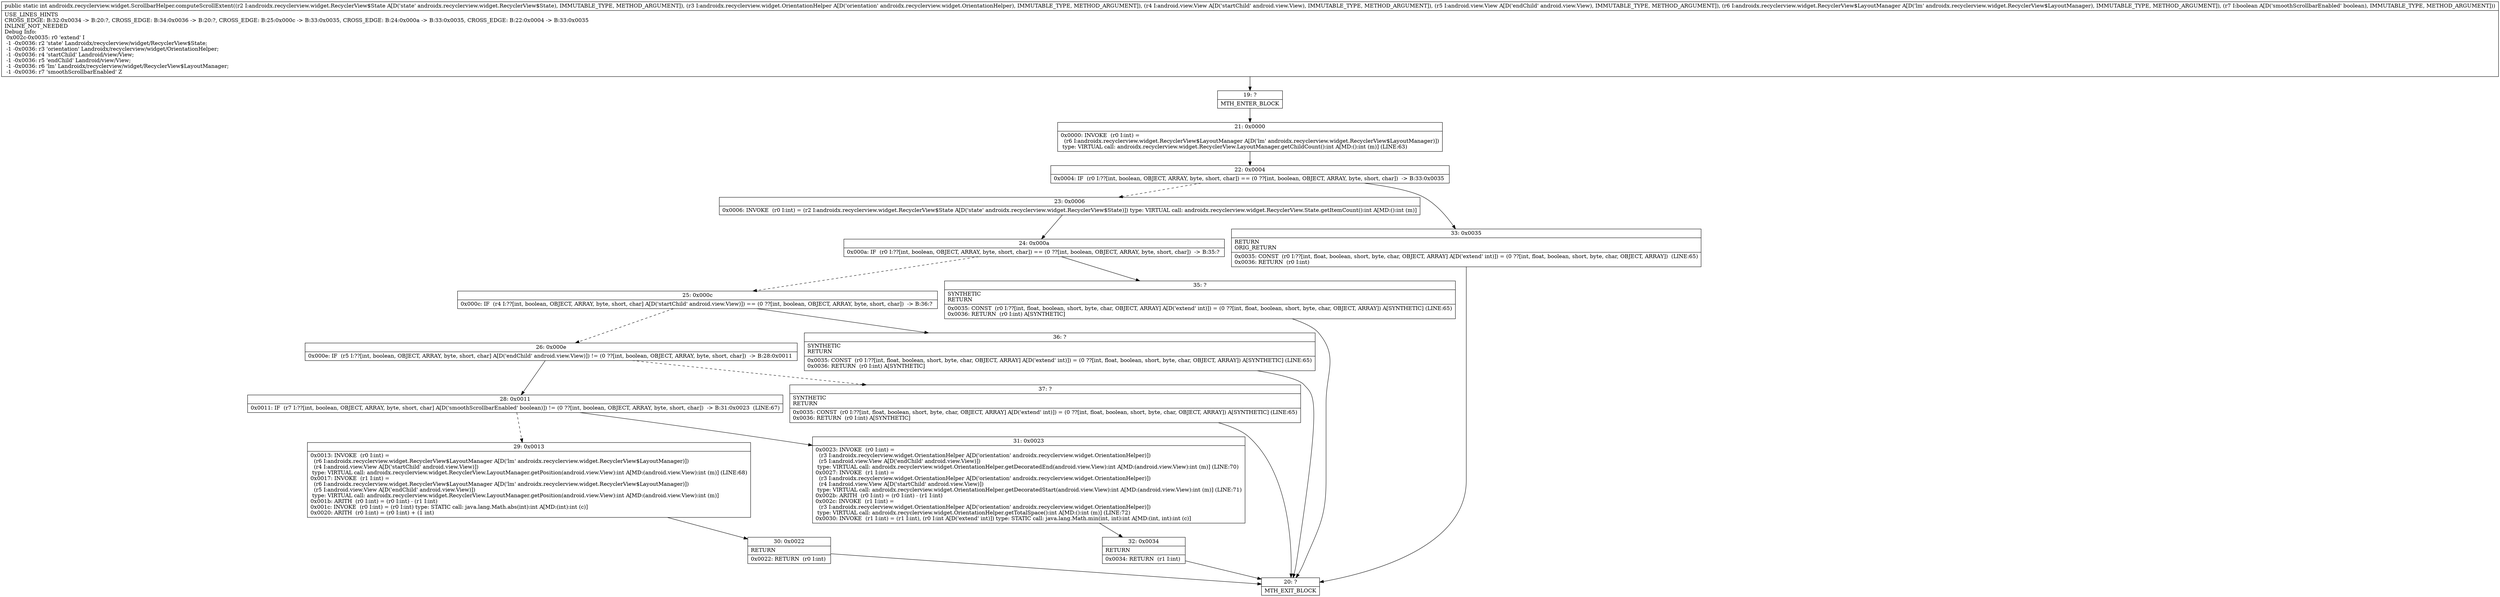 digraph "CFG forandroidx.recyclerview.widget.ScrollbarHelper.computeScrollExtent(Landroidx\/recyclerview\/widget\/RecyclerView$State;Landroidx\/recyclerview\/widget\/OrientationHelper;Landroid\/view\/View;Landroid\/view\/View;Landroidx\/recyclerview\/widget\/RecyclerView$LayoutManager;Z)I" {
Node_19 [shape=record,label="{19\:\ ?|MTH_ENTER_BLOCK\l}"];
Node_21 [shape=record,label="{21\:\ 0x0000|0x0000: INVOKE  (r0 I:int) = \l  (r6 I:androidx.recyclerview.widget.RecyclerView$LayoutManager A[D('lm' androidx.recyclerview.widget.RecyclerView$LayoutManager)])\l type: VIRTUAL call: androidx.recyclerview.widget.RecyclerView.LayoutManager.getChildCount():int A[MD:():int (m)] (LINE:63)\l}"];
Node_22 [shape=record,label="{22\:\ 0x0004|0x0004: IF  (r0 I:??[int, boolean, OBJECT, ARRAY, byte, short, char]) == (0 ??[int, boolean, OBJECT, ARRAY, byte, short, char])  \-\> B:33:0x0035 \l}"];
Node_23 [shape=record,label="{23\:\ 0x0006|0x0006: INVOKE  (r0 I:int) = (r2 I:androidx.recyclerview.widget.RecyclerView$State A[D('state' androidx.recyclerview.widget.RecyclerView$State)]) type: VIRTUAL call: androidx.recyclerview.widget.RecyclerView.State.getItemCount():int A[MD:():int (m)]\l}"];
Node_24 [shape=record,label="{24\:\ 0x000a|0x000a: IF  (r0 I:??[int, boolean, OBJECT, ARRAY, byte, short, char]) == (0 ??[int, boolean, OBJECT, ARRAY, byte, short, char])  \-\> B:35:? \l}"];
Node_25 [shape=record,label="{25\:\ 0x000c|0x000c: IF  (r4 I:??[int, boolean, OBJECT, ARRAY, byte, short, char] A[D('startChild' android.view.View)]) == (0 ??[int, boolean, OBJECT, ARRAY, byte, short, char])  \-\> B:36:? \l}"];
Node_26 [shape=record,label="{26\:\ 0x000e|0x000e: IF  (r5 I:??[int, boolean, OBJECT, ARRAY, byte, short, char] A[D('endChild' android.view.View)]) != (0 ??[int, boolean, OBJECT, ARRAY, byte, short, char])  \-\> B:28:0x0011 \l}"];
Node_28 [shape=record,label="{28\:\ 0x0011|0x0011: IF  (r7 I:??[int, boolean, OBJECT, ARRAY, byte, short, char] A[D('smoothScrollbarEnabled' boolean)]) != (0 ??[int, boolean, OBJECT, ARRAY, byte, short, char])  \-\> B:31:0x0023  (LINE:67)\l}"];
Node_29 [shape=record,label="{29\:\ 0x0013|0x0013: INVOKE  (r0 I:int) = \l  (r6 I:androidx.recyclerview.widget.RecyclerView$LayoutManager A[D('lm' androidx.recyclerview.widget.RecyclerView$LayoutManager)])\l  (r4 I:android.view.View A[D('startChild' android.view.View)])\l type: VIRTUAL call: androidx.recyclerview.widget.RecyclerView.LayoutManager.getPosition(android.view.View):int A[MD:(android.view.View):int (m)] (LINE:68)\l0x0017: INVOKE  (r1 I:int) = \l  (r6 I:androidx.recyclerview.widget.RecyclerView$LayoutManager A[D('lm' androidx.recyclerview.widget.RecyclerView$LayoutManager)])\l  (r5 I:android.view.View A[D('endChild' android.view.View)])\l type: VIRTUAL call: androidx.recyclerview.widget.RecyclerView.LayoutManager.getPosition(android.view.View):int A[MD:(android.view.View):int (m)]\l0x001b: ARITH  (r0 I:int) = (r0 I:int) \- (r1 I:int) \l0x001c: INVOKE  (r0 I:int) = (r0 I:int) type: STATIC call: java.lang.Math.abs(int):int A[MD:(int):int (c)]\l0x0020: ARITH  (r0 I:int) = (r0 I:int) + (1 int) \l}"];
Node_30 [shape=record,label="{30\:\ 0x0022|RETURN\l|0x0022: RETURN  (r0 I:int) \l}"];
Node_20 [shape=record,label="{20\:\ ?|MTH_EXIT_BLOCK\l}"];
Node_31 [shape=record,label="{31\:\ 0x0023|0x0023: INVOKE  (r0 I:int) = \l  (r3 I:androidx.recyclerview.widget.OrientationHelper A[D('orientation' androidx.recyclerview.widget.OrientationHelper)])\l  (r5 I:android.view.View A[D('endChild' android.view.View)])\l type: VIRTUAL call: androidx.recyclerview.widget.OrientationHelper.getDecoratedEnd(android.view.View):int A[MD:(android.view.View):int (m)] (LINE:70)\l0x0027: INVOKE  (r1 I:int) = \l  (r3 I:androidx.recyclerview.widget.OrientationHelper A[D('orientation' androidx.recyclerview.widget.OrientationHelper)])\l  (r4 I:android.view.View A[D('startChild' android.view.View)])\l type: VIRTUAL call: androidx.recyclerview.widget.OrientationHelper.getDecoratedStart(android.view.View):int A[MD:(android.view.View):int (m)] (LINE:71)\l0x002b: ARITH  (r0 I:int) = (r0 I:int) \- (r1 I:int) \l0x002c: INVOKE  (r1 I:int) = \l  (r3 I:androidx.recyclerview.widget.OrientationHelper A[D('orientation' androidx.recyclerview.widget.OrientationHelper)])\l type: VIRTUAL call: androidx.recyclerview.widget.OrientationHelper.getTotalSpace():int A[MD:():int (m)] (LINE:72)\l0x0030: INVOKE  (r1 I:int) = (r1 I:int), (r0 I:int A[D('extend' int)]) type: STATIC call: java.lang.Math.min(int, int):int A[MD:(int, int):int (c)]\l}"];
Node_32 [shape=record,label="{32\:\ 0x0034|RETURN\l|0x0034: RETURN  (r1 I:int) \l}"];
Node_37 [shape=record,label="{37\:\ ?|SYNTHETIC\lRETURN\l|0x0035: CONST  (r0 I:??[int, float, boolean, short, byte, char, OBJECT, ARRAY] A[D('extend' int)]) = (0 ??[int, float, boolean, short, byte, char, OBJECT, ARRAY]) A[SYNTHETIC] (LINE:65)\l0x0036: RETURN  (r0 I:int) A[SYNTHETIC]\l}"];
Node_36 [shape=record,label="{36\:\ ?|SYNTHETIC\lRETURN\l|0x0035: CONST  (r0 I:??[int, float, boolean, short, byte, char, OBJECT, ARRAY] A[D('extend' int)]) = (0 ??[int, float, boolean, short, byte, char, OBJECT, ARRAY]) A[SYNTHETIC] (LINE:65)\l0x0036: RETURN  (r0 I:int) A[SYNTHETIC]\l}"];
Node_35 [shape=record,label="{35\:\ ?|SYNTHETIC\lRETURN\l|0x0035: CONST  (r0 I:??[int, float, boolean, short, byte, char, OBJECT, ARRAY] A[D('extend' int)]) = (0 ??[int, float, boolean, short, byte, char, OBJECT, ARRAY]) A[SYNTHETIC] (LINE:65)\l0x0036: RETURN  (r0 I:int) A[SYNTHETIC]\l}"];
Node_33 [shape=record,label="{33\:\ 0x0035|RETURN\lORIG_RETURN\l|0x0035: CONST  (r0 I:??[int, float, boolean, short, byte, char, OBJECT, ARRAY] A[D('extend' int)]) = (0 ??[int, float, boolean, short, byte, char, OBJECT, ARRAY])  (LINE:65)\l0x0036: RETURN  (r0 I:int) \l}"];
MethodNode[shape=record,label="{public static int androidx.recyclerview.widget.ScrollbarHelper.computeScrollExtent((r2 I:androidx.recyclerview.widget.RecyclerView$State A[D('state' androidx.recyclerview.widget.RecyclerView$State), IMMUTABLE_TYPE, METHOD_ARGUMENT]), (r3 I:androidx.recyclerview.widget.OrientationHelper A[D('orientation' androidx.recyclerview.widget.OrientationHelper), IMMUTABLE_TYPE, METHOD_ARGUMENT]), (r4 I:android.view.View A[D('startChild' android.view.View), IMMUTABLE_TYPE, METHOD_ARGUMENT]), (r5 I:android.view.View A[D('endChild' android.view.View), IMMUTABLE_TYPE, METHOD_ARGUMENT]), (r6 I:androidx.recyclerview.widget.RecyclerView$LayoutManager A[D('lm' androidx.recyclerview.widget.RecyclerView$LayoutManager), IMMUTABLE_TYPE, METHOD_ARGUMENT]), (r7 I:boolean A[D('smoothScrollbarEnabled' boolean), IMMUTABLE_TYPE, METHOD_ARGUMENT]))  | USE_LINES_HINTS\lCROSS_EDGE: B:32:0x0034 \-\> B:20:?, CROSS_EDGE: B:34:0x0036 \-\> B:20:?, CROSS_EDGE: B:25:0x000c \-\> B:33:0x0035, CROSS_EDGE: B:24:0x000a \-\> B:33:0x0035, CROSS_EDGE: B:22:0x0004 \-\> B:33:0x0035\lINLINE_NOT_NEEDED\lDebug Info:\l  0x002c\-0x0035: r0 'extend' I\l  \-1 \-0x0036: r2 'state' Landroidx\/recyclerview\/widget\/RecyclerView$State;\l  \-1 \-0x0036: r3 'orientation' Landroidx\/recyclerview\/widget\/OrientationHelper;\l  \-1 \-0x0036: r4 'startChild' Landroid\/view\/View;\l  \-1 \-0x0036: r5 'endChild' Landroid\/view\/View;\l  \-1 \-0x0036: r6 'lm' Landroidx\/recyclerview\/widget\/RecyclerView$LayoutManager;\l  \-1 \-0x0036: r7 'smoothScrollbarEnabled' Z\l}"];
MethodNode -> Node_19;Node_19 -> Node_21;
Node_21 -> Node_22;
Node_22 -> Node_23[style=dashed];
Node_22 -> Node_33;
Node_23 -> Node_24;
Node_24 -> Node_25[style=dashed];
Node_24 -> Node_35;
Node_25 -> Node_26[style=dashed];
Node_25 -> Node_36;
Node_26 -> Node_28;
Node_26 -> Node_37[style=dashed];
Node_28 -> Node_29[style=dashed];
Node_28 -> Node_31;
Node_29 -> Node_30;
Node_30 -> Node_20;
Node_31 -> Node_32;
Node_32 -> Node_20;
Node_37 -> Node_20;
Node_36 -> Node_20;
Node_35 -> Node_20;
Node_33 -> Node_20;
}

